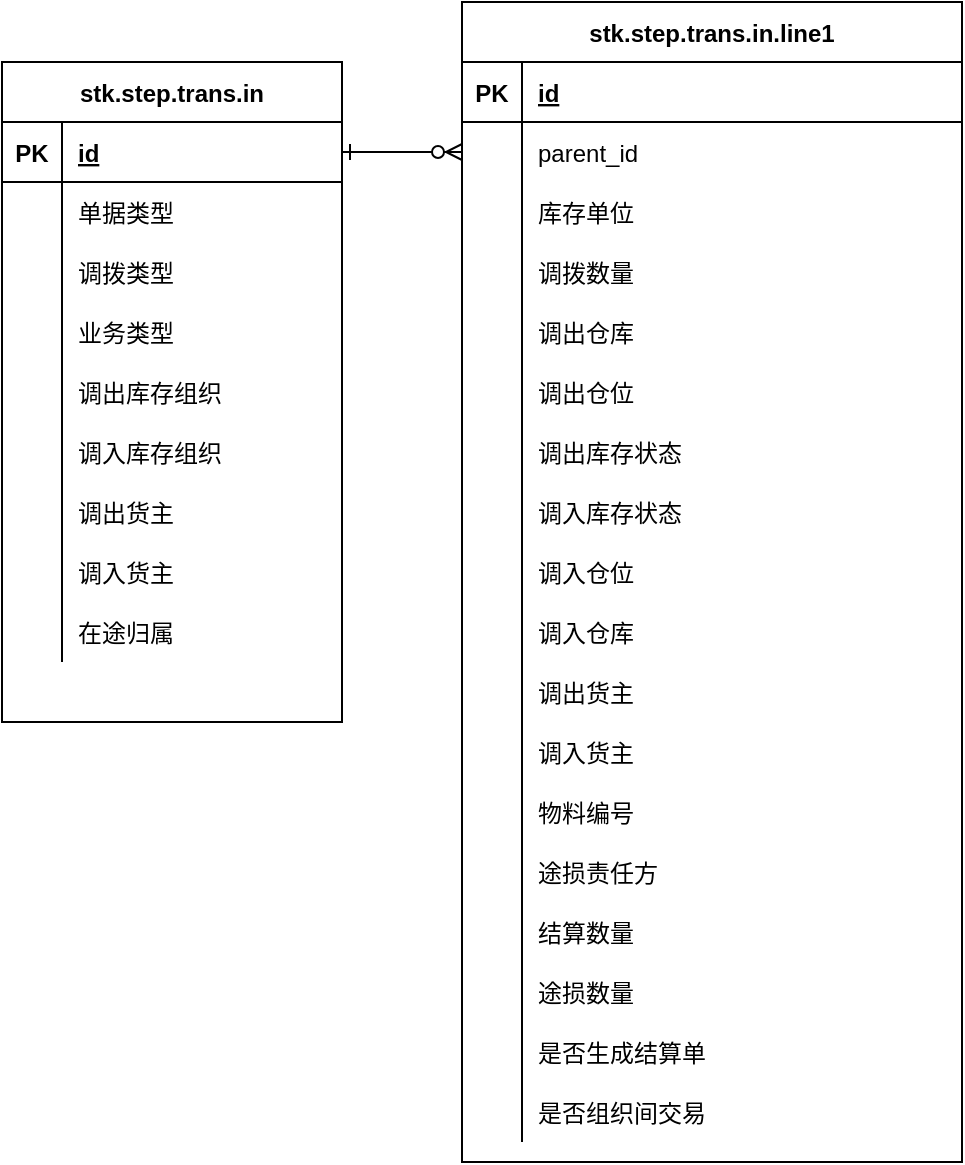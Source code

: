 <mxfile version="13.9.2" type="github">
  <diagram id="R2lEEEUBdFMjLlhIrx00" name="Page-1">
    <mxGraphModel dx="782" dy="469" grid="1" gridSize="10" guides="1" tooltips="1" connect="1" arrows="1" fold="1" page="1" pageScale="1" pageWidth="850" pageHeight="1100" math="0" shadow="0" extFonts="Permanent Marker^https://fonts.googleapis.com/css?family=Permanent+Marker">
      <root>
        <mxCell id="0" />
        <mxCell id="1" parent="0" />
        <mxCell id="NXrxL5UkEjWbUpOR8VNK-1" value="" style="edgeStyle=entityRelationEdgeStyle;endArrow=ERzeroToMany;startArrow=ERone;endFill=1;startFill=0;" edge="1" parent="1" source="NXrxL5UkEjWbUpOR8VNK-43" target="NXrxL5UkEjWbUpOR8VNK-6">
          <mxGeometry width="100" height="100" relative="1" as="geometry">
            <mxPoint x="340" y="720" as="sourcePoint" />
            <mxPoint x="440" y="620" as="targetPoint" />
          </mxGeometry>
        </mxCell>
        <mxCell id="NXrxL5UkEjWbUpOR8VNK-2" value="stk.step.trans.in.line1" style="shape=table;startSize=30;container=1;collapsible=1;childLayout=tableLayout;fixedRows=1;rowLines=0;fontStyle=1;align=center;resizeLast=1;" vertex="1" parent="1">
          <mxGeometry x="260" y="30" width="250" height="580" as="geometry" />
        </mxCell>
        <mxCell id="NXrxL5UkEjWbUpOR8VNK-3" value="" style="shape=partialRectangle;collapsible=0;dropTarget=0;pointerEvents=0;fillColor=none;points=[[0,0.5],[1,0.5]];portConstraint=eastwest;top=0;left=0;right=0;bottom=1;" vertex="1" parent="NXrxL5UkEjWbUpOR8VNK-2">
          <mxGeometry y="30" width="250" height="30" as="geometry" />
        </mxCell>
        <mxCell id="NXrxL5UkEjWbUpOR8VNK-4" value="PK" style="shape=partialRectangle;overflow=hidden;connectable=0;fillColor=none;top=0;left=0;bottom=0;right=0;fontStyle=1;" vertex="1" parent="NXrxL5UkEjWbUpOR8VNK-3">
          <mxGeometry width="30" height="30" as="geometry" />
        </mxCell>
        <mxCell id="NXrxL5UkEjWbUpOR8VNK-5" value="id" style="shape=partialRectangle;overflow=hidden;connectable=0;fillColor=none;top=0;left=0;bottom=0;right=0;align=left;spacingLeft=6;fontStyle=5;" vertex="1" parent="NXrxL5UkEjWbUpOR8VNK-3">
          <mxGeometry x="30" width="220" height="30" as="geometry" />
        </mxCell>
        <mxCell id="NXrxL5UkEjWbUpOR8VNK-6" value="" style="shape=partialRectangle;collapsible=0;dropTarget=0;pointerEvents=0;fillColor=none;points=[[0,0.5],[1,0.5]];portConstraint=eastwest;top=0;left=0;right=0;bottom=0;" vertex="1" parent="NXrxL5UkEjWbUpOR8VNK-2">
          <mxGeometry y="60" width="250" height="30" as="geometry" />
        </mxCell>
        <mxCell id="NXrxL5UkEjWbUpOR8VNK-7" value="" style="shape=partialRectangle;overflow=hidden;connectable=0;fillColor=none;top=0;left=0;bottom=0;right=0;" vertex="1" parent="NXrxL5UkEjWbUpOR8VNK-6">
          <mxGeometry width="30" height="30" as="geometry" />
        </mxCell>
        <mxCell id="NXrxL5UkEjWbUpOR8VNK-8" value="parent_id" style="shape=partialRectangle;overflow=hidden;connectable=0;fillColor=none;top=0;left=0;bottom=0;right=0;align=left;spacingLeft=6;" vertex="1" parent="NXrxL5UkEjWbUpOR8VNK-6">
          <mxGeometry x="30" width="220" height="30" as="geometry" />
        </mxCell>
        <mxCell id="NXrxL5UkEjWbUpOR8VNK-9" value="" style="shape=partialRectangle;collapsible=0;dropTarget=0;pointerEvents=0;fillColor=none;points=[[0,0.5],[1,0.5]];portConstraint=eastwest;top=0;left=0;right=0;bottom=0;" vertex="1" parent="NXrxL5UkEjWbUpOR8VNK-2">
          <mxGeometry y="90" width="250" height="30" as="geometry" />
        </mxCell>
        <mxCell id="NXrxL5UkEjWbUpOR8VNK-10" value="" style="shape=partialRectangle;overflow=hidden;connectable=0;fillColor=none;top=0;left=0;bottom=0;right=0;" vertex="1" parent="NXrxL5UkEjWbUpOR8VNK-9">
          <mxGeometry width="30" height="30" as="geometry" />
        </mxCell>
        <mxCell id="NXrxL5UkEjWbUpOR8VNK-11" value="库存单位" style="shape=partialRectangle;overflow=hidden;connectable=0;fillColor=none;top=0;left=0;bottom=0;right=0;align=left;spacingLeft=6;" vertex="1" parent="NXrxL5UkEjWbUpOR8VNK-9">
          <mxGeometry x="30" width="220" height="30" as="geometry" />
        </mxCell>
        <mxCell id="NXrxL5UkEjWbUpOR8VNK-12" value="" style="shape=partialRectangle;collapsible=0;dropTarget=0;pointerEvents=0;fillColor=none;points=[[0,0.5],[1,0.5]];portConstraint=eastwest;top=0;left=0;right=0;bottom=0;" vertex="1" parent="NXrxL5UkEjWbUpOR8VNK-2">
          <mxGeometry y="120" width="250" height="30" as="geometry" />
        </mxCell>
        <mxCell id="NXrxL5UkEjWbUpOR8VNK-13" value="" style="shape=partialRectangle;overflow=hidden;connectable=0;fillColor=none;top=0;left=0;bottom=0;right=0;" vertex="1" parent="NXrxL5UkEjWbUpOR8VNK-12">
          <mxGeometry width="30" height="30" as="geometry" />
        </mxCell>
        <mxCell id="NXrxL5UkEjWbUpOR8VNK-14" value="调拨数量" style="shape=partialRectangle;overflow=hidden;connectable=0;fillColor=none;top=0;left=0;bottom=0;right=0;align=left;spacingLeft=6;" vertex="1" parent="NXrxL5UkEjWbUpOR8VNK-12">
          <mxGeometry x="30" width="220" height="30" as="geometry" />
        </mxCell>
        <mxCell id="NXrxL5UkEjWbUpOR8VNK-15" value="" style="shape=partialRectangle;collapsible=0;dropTarget=0;pointerEvents=0;fillColor=none;points=[[0,0.5],[1,0.5]];portConstraint=eastwest;top=0;left=0;right=0;bottom=0;" vertex="1" parent="NXrxL5UkEjWbUpOR8VNK-2">
          <mxGeometry y="150" width="250" height="30" as="geometry" />
        </mxCell>
        <mxCell id="NXrxL5UkEjWbUpOR8VNK-16" value="" style="shape=partialRectangle;overflow=hidden;connectable=0;fillColor=none;top=0;left=0;bottom=0;right=0;" vertex="1" parent="NXrxL5UkEjWbUpOR8VNK-15">
          <mxGeometry width="30" height="30" as="geometry" />
        </mxCell>
        <mxCell id="NXrxL5UkEjWbUpOR8VNK-17" value="调出仓库" style="shape=partialRectangle;overflow=hidden;connectable=0;fillColor=none;top=0;left=0;bottom=0;right=0;align=left;spacingLeft=6;" vertex="1" parent="NXrxL5UkEjWbUpOR8VNK-15">
          <mxGeometry x="30" width="220" height="30" as="geometry" />
        </mxCell>
        <mxCell id="NXrxL5UkEjWbUpOR8VNK-18" value="" style="shape=partialRectangle;collapsible=0;dropTarget=0;pointerEvents=0;fillColor=none;points=[[0,0.5],[1,0.5]];portConstraint=eastwest;top=0;left=0;right=0;bottom=0;" vertex="1" parent="NXrxL5UkEjWbUpOR8VNK-2">
          <mxGeometry y="180" width="250" height="30" as="geometry" />
        </mxCell>
        <mxCell id="NXrxL5UkEjWbUpOR8VNK-19" value="" style="shape=partialRectangle;overflow=hidden;connectable=0;fillColor=none;top=0;left=0;bottom=0;right=0;" vertex="1" parent="NXrxL5UkEjWbUpOR8VNK-18">
          <mxGeometry width="30" height="30" as="geometry" />
        </mxCell>
        <mxCell id="NXrxL5UkEjWbUpOR8VNK-20" value="调出仓位" style="shape=partialRectangle;overflow=hidden;connectable=0;fillColor=none;top=0;left=0;bottom=0;right=0;align=left;spacingLeft=6;" vertex="1" parent="NXrxL5UkEjWbUpOR8VNK-18">
          <mxGeometry x="30" width="220" height="30" as="geometry" />
        </mxCell>
        <mxCell id="NXrxL5UkEjWbUpOR8VNK-21" value="" style="shape=partialRectangle;collapsible=0;dropTarget=0;pointerEvents=0;fillColor=none;points=[[0,0.5],[1,0.5]];portConstraint=eastwest;top=0;left=0;right=0;bottom=0;" vertex="1" parent="NXrxL5UkEjWbUpOR8VNK-2">
          <mxGeometry y="210" width="250" height="30" as="geometry" />
        </mxCell>
        <mxCell id="NXrxL5UkEjWbUpOR8VNK-22" value="" style="shape=partialRectangle;overflow=hidden;connectable=0;fillColor=none;top=0;left=0;bottom=0;right=0;" vertex="1" parent="NXrxL5UkEjWbUpOR8VNK-21">
          <mxGeometry width="30" height="30" as="geometry" />
        </mxCell>
        <mxCell id="NXrxL5UkEjWbUpOR8VNK-23" value="调出库存状态" style="shape=partialRectangle;overflow=hidden;connectable=0;fillColor=none;top=0;left=0;bottom=0;right=0;align=left;spacingLeft=6;" vertex="1" parent="NXrxL5UkEjWbUpOR8VNK-21">
          <mxGeometry x="30" width="220" height="30" as="geometry" />
        </mxCell>
        <mxCell id="NXrxL5UkEjWbUpOR8VNK-24" value="" style="shape=partialRectangle;collapsible=0;dropTarget=0;pointerEvents=0;fillColor=none;points=[[0,0.5],[1,0.5]];portConstraint=eastwest;top=0;left=0;right=0;bottom=0;" vertex="1" parent="NXrxL5UkEjWbUpOR8VNK-2">
          <mxGeometry y="240" width="250" height="30" as="geometry" />
        </mxCell>
        <mxCell id="NXrxL5UkEjWbUpOR8VNK-25" value="" style="shape=partialRectangle;overflow=hidden;connectable=0;fillColor=none;top=0;left=0;bottom=0;right=0;" vertex="1" parent="NXrxL5UkEjWbUpOR8VNK-24">
          <mxGeometry width="30" height="30" as="geometry" />
        </mxCell>
        <mxCell id="NXrxL5UkEjWbUpOR8VNK-26" value="调入库存状态" style="shape=partialRectangle;overflow=hidden;connectable=0;fillColor=none;top=0;left=0;bottom=0;right=0;align=left;spacingLeft=6;" vertex="1" parent="NXrxL5UkEjWbUpOR8VNK-24">
          <mxGeometry x="30" width="220" height="30" as="geometry" />
        </mxCell>
        <mxCell id="NXrxL5UkEjWbUpOR8VNK-27" value="" style="shape=partialRectangle;collapsible=0;dropTarget=0;pointerEvents=0;fillColor=none;points=[[0,0.5],[1,0.5]];portConstraint=eastwest;top=0;left=0;right=0;bottom=0;" vertex="1" parent="NXrxL5UkEjWbUpOR8VNK-2">
          <mxGeometry y="270" width="250" height="30" as="geometry" />
        </mxCell>
        <mxCell id="NXrxL5UkEjWbUpOR8VNK-28" value="" style="shape=partialRectangle;overflow=hidden;connectable=0;fillColor=none;top=0;left=0;bottom=0;right=0;" vertex="1" parent="NXrxL5UkEjWbUpOR8VNK-27">
          <mxGeometry width="30" height="30" as="geometry" />
        </mxCell>
        <mxCell id="NXrxL5UkEjWbUpOR8VNK-29" value="调入仓位" style="shape=partialRectangle;overflow=hidden;connectable=0;fillColor=none;top=0;left=0;bottom=0;right=0;align=left;spacingLeft=6;" vertex="1" parent="NXrxL5UkEjWbUpOR8VNK-27">
          <mxGeometry x="30" width="220" height="30" as="geometry" />
        </mxCell>
        <mxCell id="NXrxL5UkEjWbUpOR8VNK-30" value="" style="shape=partialRectangle;collapsible=0;dropTarget=0;pointerEvents=0;fillColor=none;points=[[0,0.5],[1,0.5]];portConstraint=eastwest;top=0;left=0;right=0;bottom=0;" vertex="1" parent="NXrxL5UkEjWbUpOR8VNK-2">
          <mxGeometry y="300" width="250" height="30" as="geometry" />
        </mxCell>
        <mxCell id="NXrxL5UkEjWbUpOR8VNK-31" value="" style="shape=partialRectangle;overflow=hidden;connectable=0;fillColor=none;top=0;left=0;bottom=0;right=0;" vertex="1" parent="NXrxL5UkEjWbUpOR8VNK-30">
          <mxGeometry width="30" height="30" as="geometry" />
        </mxCell>
        <mxCell id="NXrxL5UkEjWbUpOR8VNK-32" value="调入仓库" style="shape=partialRectangle;overflow=hidden;connectable=0;fillColor=none;top=0;left=0;bottom=0;right=0;align=left;spacingLeft=6;" vertex="1" parent="NXrxL5UkEjWbUpOR8VNK-30">
          <mxGeometry x="30" width="220" height="30" as="geometry" />
        </mxCell>
        <mxCell id="NXrxL5UkEjWbUpOR8VNK-33" value="" style="shape=partialRectangle;collapsible=0;dropTarget=0;pointerEvents=0;fillColor=none;points=[[0,0.5],[1,0.5]];portConstraint=eastwest;top=0;left=0;right=0;bottom=0;" vertex="1" parent="NXrxL5UkEjWbUpOR8VNK-2">
          <mxGeometry y="330" width="250" height="30" as="geometry" />
        </mxCell>
        <mxCell id="NXrxL5UkEjWbUpOR8VNK-34" value="" style="shape=partialRectangle;overflow=hidden;connectable=0;fillColor=none;top=0;left=0;bottom=0;right=0;" vertex="1" parent="NXrxL5UkEjWbUpOR8VNK-33">
          <mxGeometry width="30" height="30" as="geometry" />
        </mxCell>
        <mxCell id="NXrxL5UkEjWbUpOR8VNK-35" value="调出货主" style="shape=partialRectangle;overflow=hidden;connectable=0;fillColor=none;top=0;left=0;bottom=0;right=0;align=left;spacingLeft=6;" vertex="1" parent="NXrxL5UkEjWbUpOR8VNK-33">
          <mxGeometry x="30" width="220" height="30" as="geometry" />
        </mxCell>
        <mxCell id="NXrxL5UkEjWbUpOR8VNK-36" value="" style="shape=partialRectangle;collapsible=0;dropTarget=0;pointerEvents=0;fillColor=none;points=[[0,0.5],[1,0.5]];portConstraint=eastwest;top=0;left=0;right=0;bottom=0;" vertex="1" parent="NXrxL5UkEjWbUpOR8VNK-2">
          <mxGeometry y="360" width="250" height="30" as="geometry" />
        </mxCell>
        <mxCell id="NXrxL5UkEjWbUpOR8VNK-37" value="" style="shape=partialRectangle;overflow=hidden;connectable=0;fillColor=none;top=0;left=0;bottom=0;right=0;" vertex="1" parent="NXrxL5UkEjWbUpOR8VNK-36">
          <mxGeometry width="30" height="30" as="geometry" />
        </mxCell>
        <mxCell id="NXrxL5UkEjWbUpOR8VNK-38" value="调入货主" style="shape=partialRectangle;overflow=hidden;connectable=0;fillColor=none;top=0;left=0;bottom=0;right=0;align=left;spacingLeft=6;" vertex="1" parent="NXrxL5UkEjWbUpOR8VNK-36">
          <mxGeometry x="30" width="220" height="30" as="geometry" />
        </mxCell>
        <mxCell id="NXrxL5UkEjWbUpOR8VNK-39" value="" style="shape=partialRectangle;collapsible=0;dropTarget=0;pointerEvents=0;fillColor=none;points=[[0,0.5],[1,0.5]];portConstraint=eastwest;top=0;left=0;right=0;bottom=0;" vertex="1" parent="NXrxL5UkEjWbUpOR8VNK-2">
          <mxGeometry y="390" width="250" height="30" as="geometry" />
        </mxCell>
        <mxCell id="NXrxL5UkEjWbUpOR8VNK-40" value="" style="shape=partialRectangle;overflow=hidden;connectable=0;fillColor=none;top=0;left=0;bottom=0;right=0;" vertex="1" parent="NXrxL5UkEjWbUpOR8VNK-39">
          <mxGeometry width="30" height="30" as="geometry" />
        </mxCell>
        <mxCell id="NXrxL5UkEjWbUpOR8VNK-41" value="物料编号" style="shape=partialRectangle;overflow=hidden;connectable=0;fillColor=none;top=0;left=0;bottom=0;right=0;align=left;spacingLeft=6;" vertex="1" parent="NXrxL5UkEjWbUpOR8VNK-39">
          <mxGeometry x="30" width="220" height="30" as="geometry" />
        </mxCell>
        <mxCell id="NXrxL5UkEjWbUpOR8VNK-70" value="" style="shape=partialRectangle;collapsible=0;dropTarget=0;pointerEvents=0;fillColor=none;points=[[0,0.5],[1,0.5]];portConstraint=eastwest;top=0;left=0;right=0;bottom=0;" vertex="1" parent="NXrxL5UkEjWbUpOR8VNK-2">
          <mxGeometry y="420" width="250" height="30" as="geometry" />
        </mxCell>
        <mxCell id="NXrxL5UkEjWbUpOR8VNK-71" value="" style="shape=partialRectangle;overflow=hidden;connectable=0;fillColor=none;top=0;left=0;bottom=0;right=0;" vertex="1" parent="NXrxL5UkEjWbUpOR8VNK-70">
          <mxGeometry width="30" height="30" as="geometry" />
        </mxCell>
        <mxCell id="NXrxL5UkEjWbUpOR8VNK-72" value="途损责任方" style="shape=partialRectangle;overflow=hidden;connectable=0;fillColor=none;top=0;left=0;bottom=0;right=0;align=left;spacingLeft=6;" vertex="1" parent="NXrxL5UkEjWbUpOR8VNK-70">
          <mxGeometry x="30" width="220" height="30" as="geometry" />
        </mxCell>
        <mxCell id="NXrxL5UkEjWbUpOR8VNK-73" value="" style="shape=partialRectangle;collapsible=0;dropTarget=0;pointerEvents=0;fillColor=none;points=[[0,0.5],[1,0.5]];portConstraint=eastwest;top=0;left=0;right=0;bottom=0;" vertex="1" parent="NXrxL5UkEjWbUpOR8VNK-2">
          <mxGeometry y="450" width="250" height="30" as="geometry" />
        </mxCell>
        <mxCell id="NXrxL5UkEjWbUpOR8VNK-74" value="" style="shape=partialRectangle;overflow=hidden;connectable=0;fillColor=none;top=0;left=0;bottom=0;right=0;" vertex="1" parent="NXrxL5UkEjWbUpOR8VNK-73">
          <mxGeometry width="30" height="30" as="geometry" />
        </mxCell>
        <mxCell id="NXrxL5UkEjWbUpOR8VNK-75" value="结算数量" style="shape=partialRectangle;overflow=hidden;connectable=0;fillColor=none;top=0;left=0;bottom=0;right=0;align=left;spacingLeft=6;" vertex="1" parent="NXrxL5UkEjWbUpOR8VNK-73">
          <mxGeometry x="30" width="220" height="30" as="geometry" />
        </mxCell>
        <mxCell id="NXrxL5UkEjWbUpOR8VNK-76" value="" style="shape=partialRectangle;collapsible=0;dropTarget=0;pointerEvents=0;fillColor=none;points=[[0,0.5],[1,0.5]];portConstraint=eastwest;top=0;left=0;right=0;bottom=0;" vertex="1" parent="NXrxL5UkEjWbUpOR8VNK-2">
          <mxGeometry y="480" width="250" height="30" as="geometry" />
        </mxCell>
        <mxCell id="NXrxL5UkEjWbUpOR8VNK-77" value="" style="shape=partialRectangle;overflow=hidden;connectable=0;fillColor=none;top=0;left=0;bottom=0;right=0;" vertex="1" parent="NXrxL5UkEjWbUpOR8VNK-76">
          <mxGeometry width="30" height="30" as="geometry" />
        </mxCell>
        <mxCell id="NXrxL5UkEjWbUpOR8VNK-78" value="途损数量" style="shape=partialRectangle;overflow=hidden;connectable=0;fillColor=none;top=0;left=0;bottom=0;right=0;align=left;spacingLeft=6;" vertex="1" parent="NXrxL5UkEjWbUpOR8VNK-76">
          <mxGeometry x="30" width="220" height="30" as="geometry" />
        </mxCell>
        <mxCell id="NXrxL5UkEjWbUpOR8VNK-79" value="" style="shape=partialRectangle;collapsible=0;dropTarget=0;pointerEvents=0;fillColor=none;points=[[0,0.5],[1,0.5]];portConstraint=eastwest;top=0;left=0;right=0;bottom=0;" vertex="1" parent="NXrxL5UkEjWbUpOR8VNK-2">
          <mxGeometry y="510" width="250" height="30" as="geometry" />
        </mxCell>
        <mxCell id="NXrxL5UkEjWbUpOR8VNK-80" value="" style="shape=partialRectangle;overflow=hidden;connectable=0;fillColor=none;top=0;left=0;bottom=0;right=0;" vertex="1" parent="NXrxL5UkEjWbUpOR8VNK-79">
          <mxGeometry width="30" height="30" as="geometry" />
        </mxCell>
        <mxCell id="NXrxL5UkEjWbUpOR8VNK-81" value="是否生成结算单" style="shape=partialRectangle;overflow=hidden;connectable=0;fillColor=none;top=0;left=0;bottom=0;right=0;align=left;spacingLeft=6;" vertex="1" parent="NXrxL5UkEjWbUpOR8VNK-79">
          <mxGeometry x="30" width="220" height="30" as="geometry" />
        </mxCell>
        <mxCell id="NXrxL5UkEjWbUpOR8VNK-82" value="" style="shape=partialRectangle;collapsible=0;dropTarget=0;pointerEvents=0;fillColor=none;points=[[0,0.5],[1,0.5]];portConstraint=eastwest;top=0;left=0;right=0;bottom=0;" vertex="1" parent="NXrxL5UkEjWbUpOR8VNK-2">
          <mxGeometry y="540" width="250" height="30" as="geometry" />
        </mxCell>
        <mxCell id="NXrxL5UkEjWbUpOR8VNK-83" value="" style="shape=partialRectangle;overflow=hidden;connectable=0;fillColor=none;top=0;left=0;bottom=0;right=0;" vertex="1" parent="NXrxL5UkEjWbUpOR8VNK-82">
          <mxGeometry width="30" height="30" as="geometry" />
        </mxCell>
        <mxCell id="NXrxL5UkEjWbUpOR8VNK-84" value="是否组织间交易" style="shape=partialRectangle;overflow=hidden;connectable=0;fillColor=none;top=0;left=0;bottom=0;right=0;align=left;spacingLeft=6;" vertex="1" parent="NXrxL5UkEjWbUpOR8VNK-82">
          <mxGeometry x="30" width="220" height="30" as="geometry" />
        </mxCell>
        <mxCell id="NXrxL5UkEjWbUpOR8VNK-42" value="stk.step.trans.in" style="shape=table;startSize=30;container=1;collapsible=1;childLayout=tableLayout;fixedRows=1;rowLines=0;fontStyle=1;align=center;resizeLast=1;" vertex="1" parent="1">
          <mxGeometry x="30" y="60" width="170" height="330" as="geometry" />
        </mxCell>
        <mxCell id="NXrxL5UkEjWbUpOR8VNK-43" value="" style="shape=partialRectangle;collapsible=0;dropTarget=0;pointerEvents=0;fillColor=none;points=[[0,0.5],[1,0.5]];portConstraint=eastwest;top=0;left=0;right=0;bottom=1;" vertex="1" parent="NXrxL5UkEjWbUpOR8VNK-42">
          <mxGeometry y="30" width="170" height="30" as="geometry" />
        </mxCell>
        <mxCell id="NXrxL5UkEjWbUpOR8VNK-44" value="PK" style="shape=partialRectangle;overflow=hidden;connectable=0;fillColor=none;top=0;left=0;bottom=0;right=0;fontStyle=1;" vertex="1" parent="NXrxL5UkEjWbUpOR8VNK-43">
          <mxGeometry width="30" height="30" as="geometry" />
        </mxCell>
        <mxCell id="NXrxL5UkEjWbUpOR8VNK-45" value="id" style="shape=partialRectangle;overflow=hidden;connectable=0;fillColor=none;top=0;left=0;bottom=0;right=0;align=left;spacingLeft=6;fontStyle=5;" vertex="1" parent="NXrxL5UkEjWbUpOR8VNK-43">
          <mxGeometry x="30" width="140" height="30" as="geometry" />
        </mxCell>
        <mxCell id="NXrxL5UkEjWbUpOR8VNK-46" value="" style="shape=partialRectangle;collapsible=0;dropTarget=0;pointerEvents=0;fillColor=none;points=[[0,0.5],[1,0.5]];portConstraint=eastwest;top=0;left=0;right=0;bottom=0;" vertex="1" parent="NXrxL5UkEjWbUpOR8VNK-42">
          <mxGeometry y="60" width="170" height="30" as="geometry" />
        </mxCell>
        <mxCell id="NXrxL5UkEjWbUpOR8VNK-47" value="" style="shape=partialRectangle;overflow=hidden;connectable=0;fillColor=none;top=0;left=0;bottom=0;right=0;" vertex="1" parent="NXrxL5UkEjWbUpOR8VNK-46">
          <mxGeometry width="30" height="30" as="geometry" />
        </mxCell>
        <mxCell id="NXrxL5UkEjWbUpOR8VNK-48" value="单据类型" style="shape=partialRectangle;overflow=hidden;connectable=0;fillColor=none;top=0;left=0;bottom=0;right=0;align=left;spacingLeft=6;" vertex="1" parent="NXrxL5UkEjWbUpOR8VNK-46">
          <mxGeometry x="30" width="140" height="30" as="geometry" />
        </mxCell>
        <mxCell id="NXrxL5UkEjWbUpOR8VNK-49" value="" style="shape=partialRectangle;collapsible=0;dropTarget=0;pointerEvents=0;fillColor=none;points=[[0,0.5],[1,0.5]];portConstraint=eastwest;top=0;left=0;right=0;bottom=0;" vertex="1" parent="NXrxL5UkEjWbUpOR8VNK-42">
          <mxGeometry y="90" width="170" height="30" as="geometry" />
        </mxCell>
        <mxCell id="NXrxL5UkEjWbUpOR8VNK-50" value="" style="shape=partialRectangle;overflow=hidden;connectable=0;fillColor=none;top=0;left=0;bottom=0;right=0;" vertex="1" parent="NXrxL5UkEjWbUpOR8VNK-49">
          <mxGeometry width="30" height="30" as="geometry" />
        </mxCell>
        <mxCell id="NXrxL5UkEjWbUpOR8VNK-51" value="调拨类型" style="shape=partialRectangle;overflow=hidden;connectable=0;fillColor=none;top=0;left=0;bottom=0;right=0;align=left;spacingLeft=6;" vertex="1" parent="NXrxL5UkEjWbUpOR8VNK-49">
          <mxGeometry x="30" width="140" height="30" as="geometry" />
        </mxCell>
        <mxCell id="NXrxL5UkEjWbUpOR8VNK-52" value="" style="shape=partialRectangle;collapsible=0;dropTarget=0;pointerEvents=0;fillColor=none;points=[[0,0.5],[1,0.5]];portConstraint=eastwest;top=0;left=0;right=0;bottom=0;" vertex="1" parent="NXrxL5UkEjWbUpOR8VNK-42">
          <mxGeometry y="120" width="170" height="30" as="geometry" />
        </mxCell>
        <mxCell id="NXrxL5UkEjWbUpOR8VNK-53" value="" style="shape=partialRectangle;overflow=hidden;connectable=0;fillColor=none;top=0;left=0;bottom=0;right=0;" vertex="1" parent="NXrxL5UkEjWbUpOR8VNK-52">
          <mxGeometry width="30" height="30" as="geometry" />
        </mxCell>
        <mxCell id="NXrxL5UkEjWbUpOR8VNK-54" value="业务类型" style="shape=partialRectangle;overflow=hidden;connectable=0;fillColor=none;top=0;left=0;bottom=0;right=0;align=left;spacingLeft=6;" vertex="1" parent="NXrxL5UkEjWbUpOR8VNK-52">
          <mxGeometry x="30" width="140" height="30" as="geometry" />
        </mxCell>
        <mxCell id="NXrxL5UkEjWbUpOR8VNK-55" value="" style="shape=partialRectangle;collapsible=0;dropTarget=0;pointerEvents=0;fillColor=none;points=[[0,0.5],[1,0.5]];portConstraint=eastwest;top=0;left=0;right=0;bottom=0;" vertex="1" parent="NXrxL5UkEjWbUpOR8VNK-42">
          <mxGeometry y="150" width="170" height="30" as="geometry" />
        </mxCell>
        <mxCell id="NXrxL5UkEjWbUpOR8VNK-56" value="" style="shape=partialRectangle;overflow=hidden;connectable=0;fillColor=none;top=0;left=0;bottom=0;right=0;" vertex="1" parent="NXrxL5UkEjWbUpOR8VNK-55">
          <mxGeometry width="30" height="30" as="geometry" />
        </mxCell>
        <mxCell id="NXrxL5UkEjWbUpOR8VNK-57" value="调出库存组织" style="shape=partialRectangle;overflow=hidden;connectable=0;fillColor=none;top=0;left=0;bottom=0;right=0;align=left;spacingLeft=6;" vertex="1" parent="NXrxL5UkEjWbUpOR8VNK-55">
          <mxGeometry x="30" width="140" height="30" as="geometry" />
        </mxCell>
        <mxCell id="NXrxL5UkEjWbUpOR8VNK-58" value="" style="shape=partialRectangle;collapsible=0;dropTarget=0;pointerEvents=0;fillColor=none;points=[[0,0.5],[1,0.5]];portConstraint=eastwest;top=0;left=0;right=0;bottom=0;" vertex="1" parent="NXrxL5UkEjWbUpOR8VNK-42">
          <mxGeometry y="180" width="170" height="30" as="geometry" />
        </mxCell>
        <mxCell id="NXrxL5UkEjWbUpOR8VNK-59" value="" style="shape=partialRectangle;overflow=hidden;connectable=0;fillColor=none;top=0;left=0;bottom=0;right=0;" vertex="1" parent="NXrxL5UkEjWbUpOR8VNK-58">
          <mxGeometry width="30" height="30" as="geometry" />
        </mxCell>
        <mxCell id="NXrxL5UkEjWbUpOR8VNK-60" value="调入库存组织" style="shape=partialRectangle;overflow=hidden;connectable=0;fillColor=none;top=0;left=0;bottom=0;right=0;align=left;spacingLeft=6;" vertex="1" parent="NXrxL5UkEjWbUpOR8VNK-58">
          <mxGeometry x="30" width="140" height="30" as="geometry" />
        </mxCell>
        <mxCell id="NXrxL5UkEjWbUpOR8VNK-61" value="" style="shape=partialRectangle;collapsible=0;dropTarget=0;pointerEvents=0;fillColor=none;points=[[0,0.5],[1,0.5]];portConstraint=eastwest;top=0;left=0;right=0;bottom=0;" vertex="1" parent="NXrxL5UkEjWbUpOR8VNK-42">
          <mxGeometry y="210" width="170" height="30" as="geometry" />
        </mxCell>
        <mxCell id="NXrxL5UkEjWbUpOR8VNK-62" value="" style="shape=partialRectangle;overflow=hidden;connectable=0;fillColor=none;top=0;left=0;bottom=0;right=0;" vertex="1" parent="NXrxL5UkEjWbUpOR8VNK-61">
          <mxGeometry width="30" height="30" as="geometry" />
        </mxCell>
        <mxCell id="NXrxL5UkEjWbUpOR8VNK-63" value="调出货主" style="shape=partialRectangle;overflow=hidden;connectable=0;fillColor=none;top=0;left=0;bottom=0;right=0;align=left;spacingLeft=6;" vertex="1" parent="NXrxL5UkEjWbUpOR8VNK-61">
          <mxGeometry x="30" width="140" height="30" as="geometry" />
        </mxCell>
        <mxCell id="NXrxL5UkEjWbUpOR8VNK-64" value="" style="shape=partialRectangle;collapsible=0;dropTarget=0;pointerEvents=0;fillColor=none;points=[[0,0.5],[1,0.5]];portConstraint=eastwest;top=0;left=0;right=0;bottom=0;" vertex="1" parent="NXrxL5UkEjWbUpOR8VNK-42">
          <mxGeometry y="240" width="170" height="30" as="geometry" />
        </mxCell>
        <mxCell id="NXrxL5UkEjWbUpOR8VNK-65" value="" style="shape=partialRectangle;overflow=hidden;connectable=0;fillColor=none;top=0;left=0;bottom=0;right=0;" vertex="1" parent="NXrxL5UkEjWbUpOR8VNK-64">
          <mxGeometry width="30" height="30" as="geometry" />
        </mxCell>
        <mxCell id="NXrxL5UkEjWbUpOR8VNK-66" value="调入货主" style="shape=partialRectangle;overflow=hidden;connectable=0;fillColor=none;top=0;left=0;bottom=0;right=0;align=left;spacingLeft=6;" vertex="1" parent="NXrxL5UkEjWbUpOR8VNK-64">
          <mxGeometry x="30" width="140" height="30" as="geometry" />
        </mxCell>
        <mxCell id="NXrxL5UkEjWbUpOR8VNK-67" value="" style="shape=partialRectangle;collapsible=0;dropTarget=0;pointerEvents=0;fillColor=none;points=[[0,0.5],[1,0.5]];portConstraint=eastwest;top=0;left=0;right=0;bottom=0;" vertex="1" parent="NXrxL5UkEjWbUpOR8VNK-42">
          <mxGeometry y="270" width="170" height="30" as="geometry" />
        </mxCell>
        <mxCell id="NXrxL5UkEjWbUpOR8VNK-68" value="" style="shape=partialRectangle;overflow=hidden;connectable=0;fillColor=none;top=0;left=0;bottom=0;right=0;" vertex="1" parent="NXrxL5UkEjWbUpOR8VNK-67">
          <mxGeometry width="30" height="30" as="geometry" />
        </mxCell>
        <mxCell id="NXrxL5UkEjWbUpOR8VNK-69" value="在途归属" style="shape=partialRectangle;overflow=hidden;connectable=0;fillColor=none;top=0;left=0;bottom=0;right=0;align=left;spacingLeft=6;" vertex="1" parent="NXrxL5UkEjWbUpOR8VNK-67">
          <mxGeometry x="30" width="140" height="30" as="geometry" />
        </mxCell>
      </root>
    </mxGraphModel>
  </diagram>
</mxfile>
